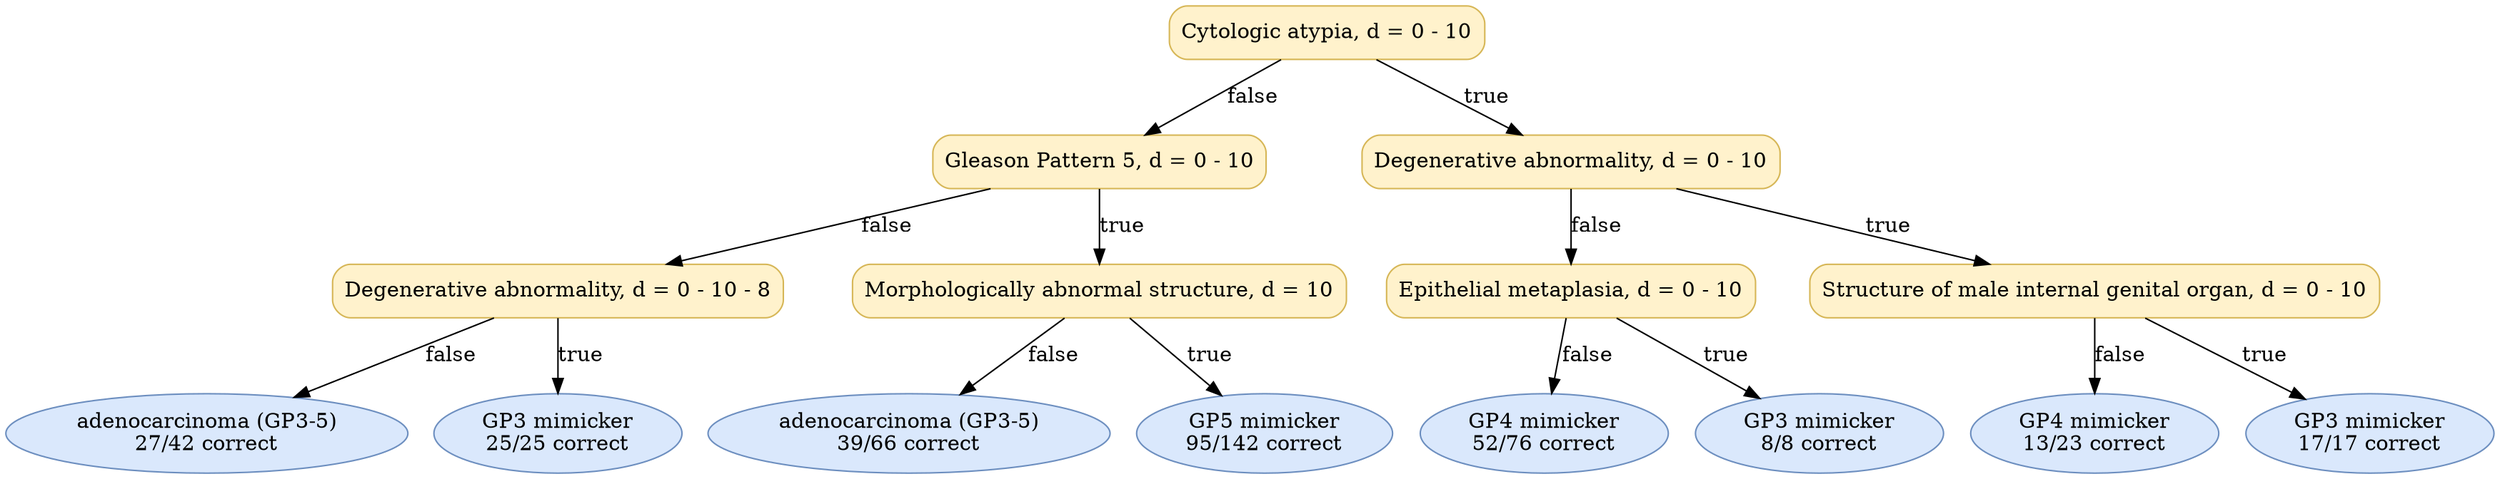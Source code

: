 digraph "DT" {
fontname="Times-Roman";
label="";
node [fontname="Times-Roman"];
Node1 [color="#D6B656", fillcolor="#FFF2CC", label="Cytologic atypia, d = 0 - 10", shape="box", style="rounded,filled"];
Node2 [color="#D6B656", fillcolor="#FFF2CC", label="Gleason Pattern 5, d = 0 - 10", shape="box", style="rounded,filled"];
Node3 [color="#D6B656", fillcolor="#FFF2CC", label="Degenerative abnormality, d = 0 - 10 - 8", shape="box", style="rounded,filled"];
Node4 [color="#6C8EBF", fillcolor="#DAE8FC", label=<adenocarcinoma (GP3-5)<br/>27/42 correct>, shape="ellipse", style="rounded,filled"];
Node5 [color="#6C8EBF", fillcolor="#DAE8FC", label=<GP3 mimicker<br/>25/25 correct>, shape="ellipse", style="rounded,filled"];
Node6 [color="#D6B656", fillcolor="#FFF2CC", label="Morphologically abnormal structure, d = 10", shape="box", style="rounded,filled"];
Node7 [color="#6C8EBF", fillcolor="#DAE8FC", label=<adenocarcinoma (GP3-5)<br/>39/66 correct>, shape="ellipse", style="rounded,filled"];
Node8 [color="#6C8EBF", fillcolor="#DAE8FC", label=<GP5 mimicker<br/>95/142 correct>, shape="ellipse", style="rounded,filled"];
Node9 [color="#D6B656", fillcolor="#FFF2CC", label="Degenerative abnormality, d = 0 - 10", shape="box", style="rounded,filled"];
Node10 [color="#D6B656", fillcolor="#FFF2CC", label="Epithelial metaplasia, d = 0 - 10", shape="box", style="rounded,filled"];
Node11 [color="#6C8EBF", fillcolor="#DAE8FC", label=<GP4 mimicker<br/>52/76 correct>, shape="ellipse", style="rounded,filled"];
Node12 [color="#6C8EBF", fillcolor="#DAE8FC", label=<GP3 mimicker<br/>8/8 correct>, shape="ellipse", style="rounded,filled"];
Node13 [color="#D6B656", fillcolor="#FFF2CC", label="Structure of male internal genital organ, d = 0 - 10", shape="box", style="rounded,filled"];
Node14 [color="#6C8EBF", fillcolor="#DAE8FC", label=<GP4 mimicker<br/>13/23 correct>, shape="ellipse", style="rounded,filled"];
Node15 [color="#6C8EBF", fillcolor="#DAE8FC", label=<GP3 mimicker<br/>17/17 correct>, shape="ellipse", style="rounded,filled"];
Node1 -> Node2  [key=0, label="false"];
Node1 -> Node9  [key=0, label="true"];
Node2 -> Node3  [key=0, label="false"];
Node2 -> Node6  [key=0, label="true"];
Node3 -> Node4  [key=0, label="false"];
Node3 -> Node5  [key=0, label="true"];
Node6 -> Node7  [key=0, label="false"];
Node6 -> Node8  [key=0, label="true"];
Node9 -> Node10  [key=0, label="false"];
Node9 -> Node13  [key=0, label="true"];
Node10 -> Node11  [key=0, label="false"];
Node10 -> Node12  [key=0, label="true"];
Node13 -> Node14  [key=0, label="false"];
Node13 -> Node15  [key=0, label="true"];
}
